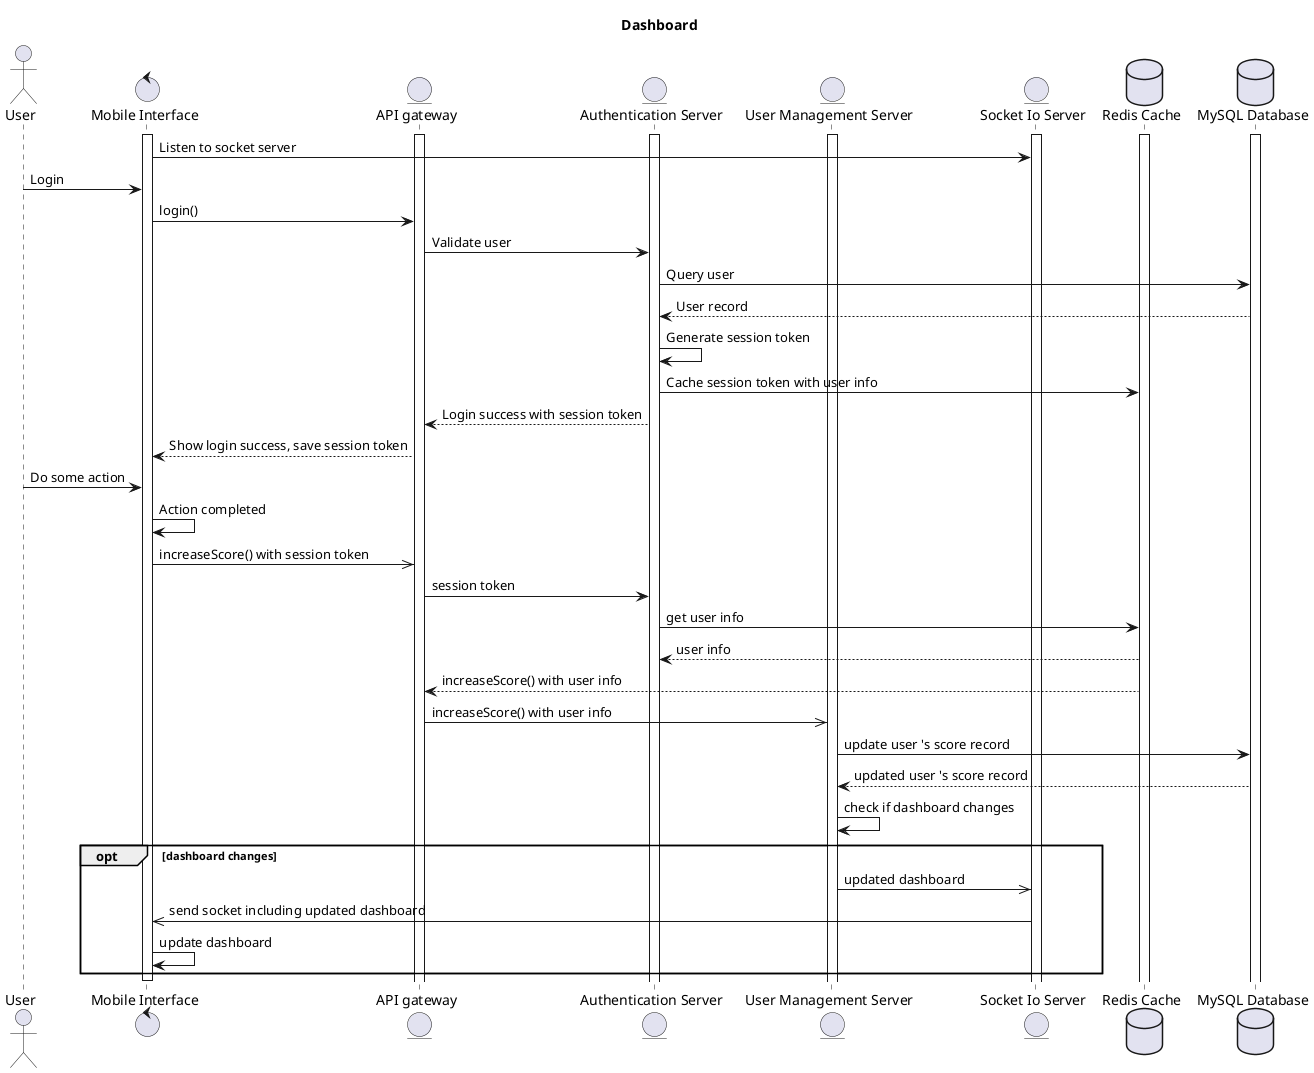 @startuml dashboard
title Dashboard
actor User
control "Mobile Interface" as app

entity "API gateway" as gateway
entity "Authentication Server" as authServer
entity "User Management Server" as userServer
entity "Socket Io Server" as socketServer
database "Redis Cache" as cache
database "MySQL Database" as database


activate gateway
activate authServer
activate database
activate socketServer
activate userServer
activate cache
activate app
app -> socketServer: Listen to socket server
User -> app: Login
  app-> gateway: login()
    gateway -> authServer: Validate user
      authServer -> database: Query user
      database --> authServer: User record
      authServer -> authServer: Generate session token
      authServer -> cache: Cache session token with user info
    authServer --> gateway: Login success with session token
  gateway --> app: Show login success, save session token
User -> app: Do some action
  app -> app: Action completed
  app ->> gateway: increaseScore() with session token
    gateway -> authServer: session token
      authServer -> cache: get user info
      cache --> authServer: user info
    cache --> gateway: increaseScore() with user info
    gateway ->> userServer: increaseScore() with user info
      userServer -> database: update user 's score record
      database --> userServer: updated user 's score record
      userServer -> userServer: check if dashboard changes
      opt dashboard changes
        userServer ->> socketServer: updated dashboard
        socketServer ->> app: send socket including updated dashboard
        app -> app: update dashboard
      end
deactivate app



